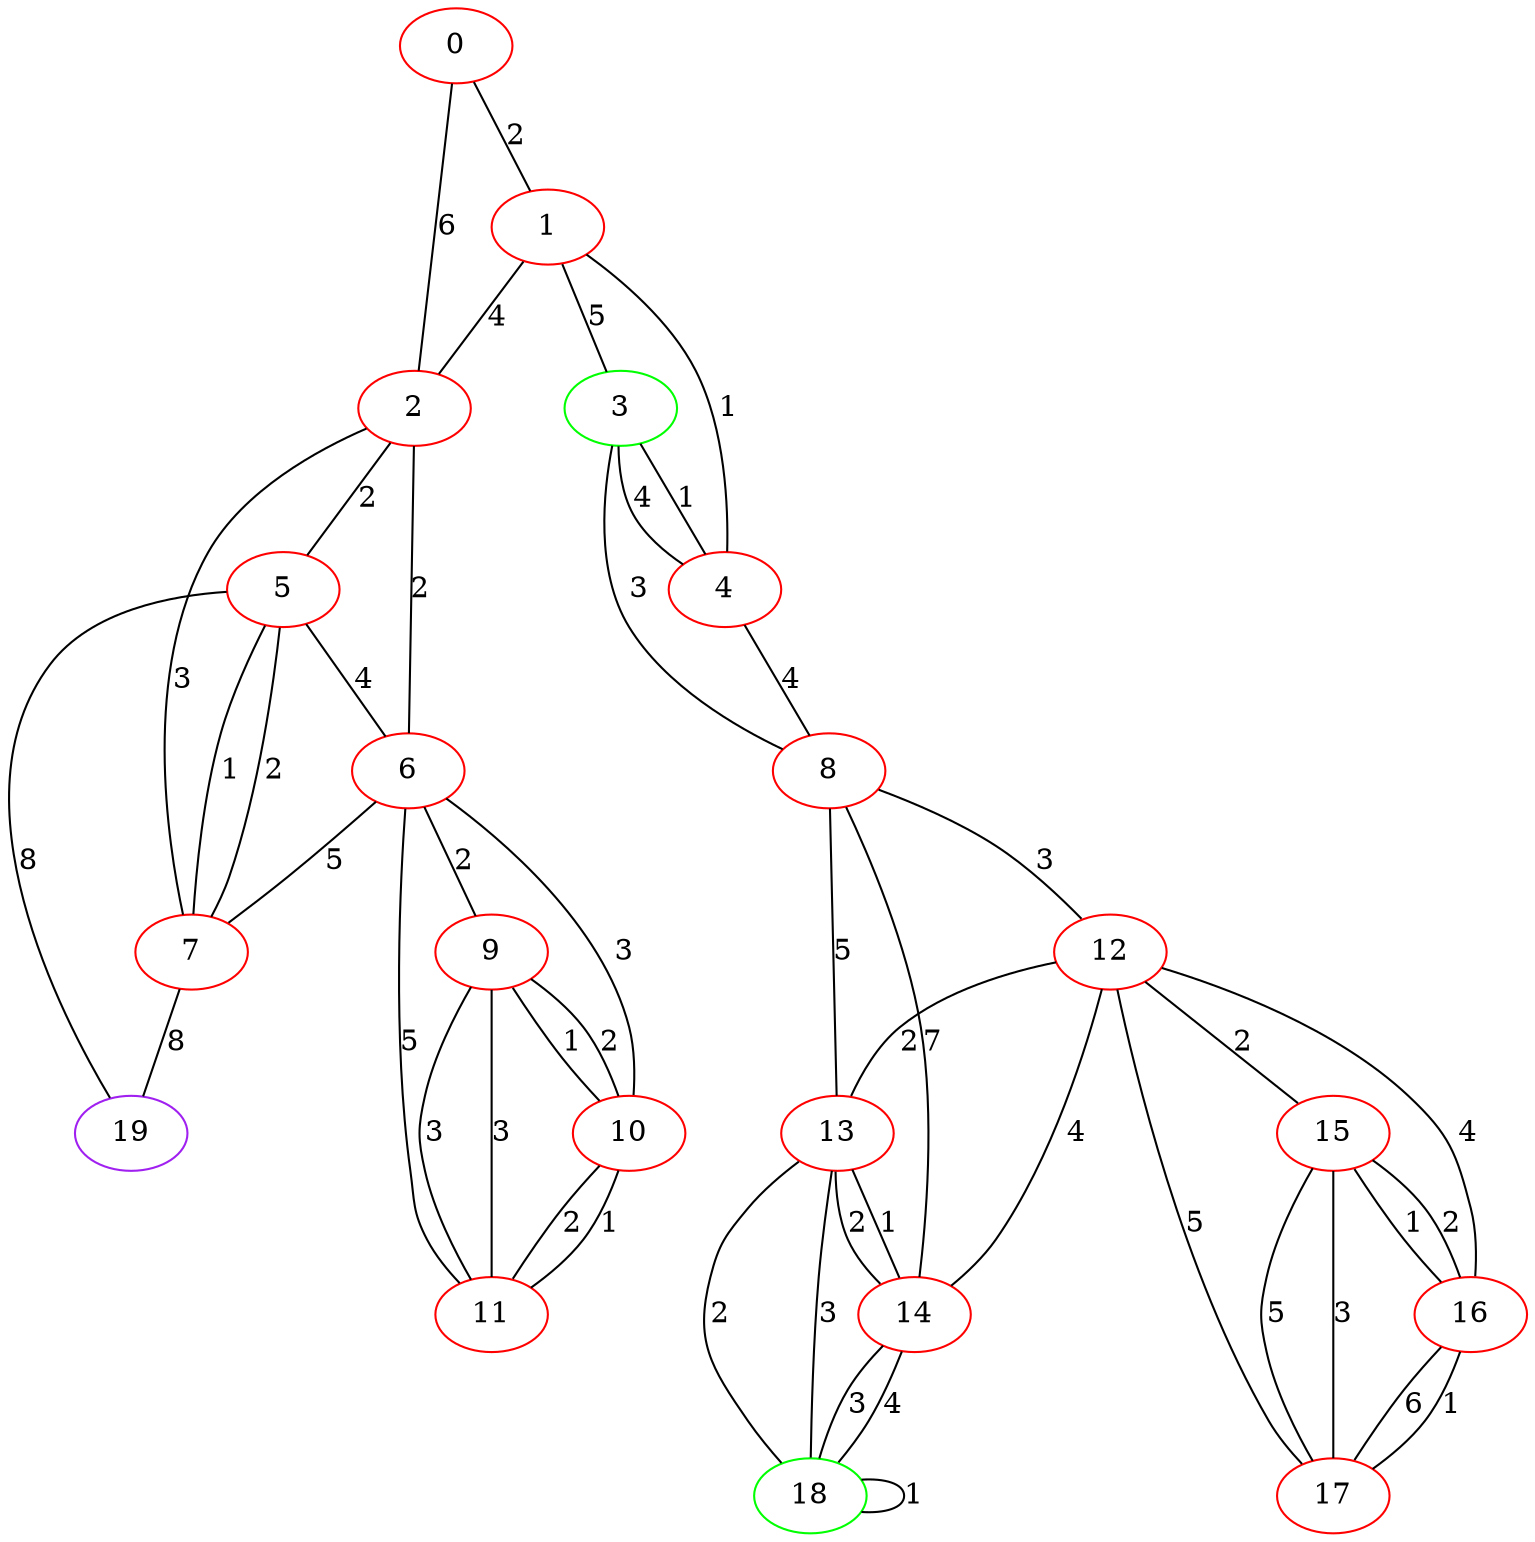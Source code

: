 graph "" {
0 [color=red, weight=1];
1 [color=red, weight=1];
2 [color=red, weight=1];
3 [color=green, weight=2];
4 [color=red, weight=1];
5 [color=red, weight=1];
6 [color=red, weight=1];
7 [color=red, weight=1];
8 [color=red, weight=1];
9 [color=red, weight=1];
10 [color=red, weight=1];
11 [color=red, weight=1];
12 [color=red, weight=1];
13 [color=red, weight=1];
14 [color=red, weight=1];
15 [color=red, weight=1];
16 [color=red, weight=1];
17 [color=red, weight=1];
18 [color=green, weight=2];
19 [color=purple, weight=4];
0 -- 1  [key=0, label=2];
0 -- 2  [key=0, label=6];
1 -- 2  [key=0, label=4];
1 -- 3  [key=0, label=5];
1 -- 4  [key=0, label=1];
2 -- 5  [key=0, label=2];
2 -- 6  [key=0, label=2];
2 -- 7  [key=0, label=3];
3 -- 8  [key=0, label=3];
3 -- 4  [key=0, label=4];
3 -- 4  [key=1, label=1];
4 -- 8  [key=0, label=4];
5 -- 19  [key=0, label=8];
5 -- 6  [key=0, label=4];
5 -- 7  [key=0, label=1];
5 -- 7  [key=1, label=2];
6 -- 7  [key=0, label=5];
6 -- 9  [key=0, label=2];
6 -- 10  [key=0, label=3];
6 -- 11  [key=0, label=5];
7 -- 19  [key=0, label=8];
8 -- 12  [key=0, label=3];
8 -- 13  [key=0, label=5];
8 -- 14  [key=0, label=7];
9 -- 10  [key=0, label=1];
9 -- 10  [key=1, label=2];
9 -- 11  [key=0, label=3];
9 -- 11  [key=1, label=3];
10 -- 11  [key=0, label=2];
10 -- 11  [key=1, label=1];
12 -- 13  [key=0, label=2];
12 -- 14  [key=0, label=4];
12 -- 15  [key=0, label=2];
12 -- 16  [key=0, label=4];
12 -- 17  [key=0, label=5];
13 -- 18  [key=0, label=2];
13 -- 18  [key=1, label=3];
13 -- 14  [key=0, label=2];
13 -- 14  [key=1, label=1];
14 -- 18  [key=0, label=3];
14 -- 18  [key=1, label=4];
15 -- 16  [key=0, label=1];
15 -- 16  [key=1, label=2];
15 -- 17  [key=0, label=5];
15 -- 17  [key=1, label=3];
16 -- 17  [key=0, label=6];
16 -- 17  [key=1, label=1];
18 -- 18  [key=0, label=1];
}
